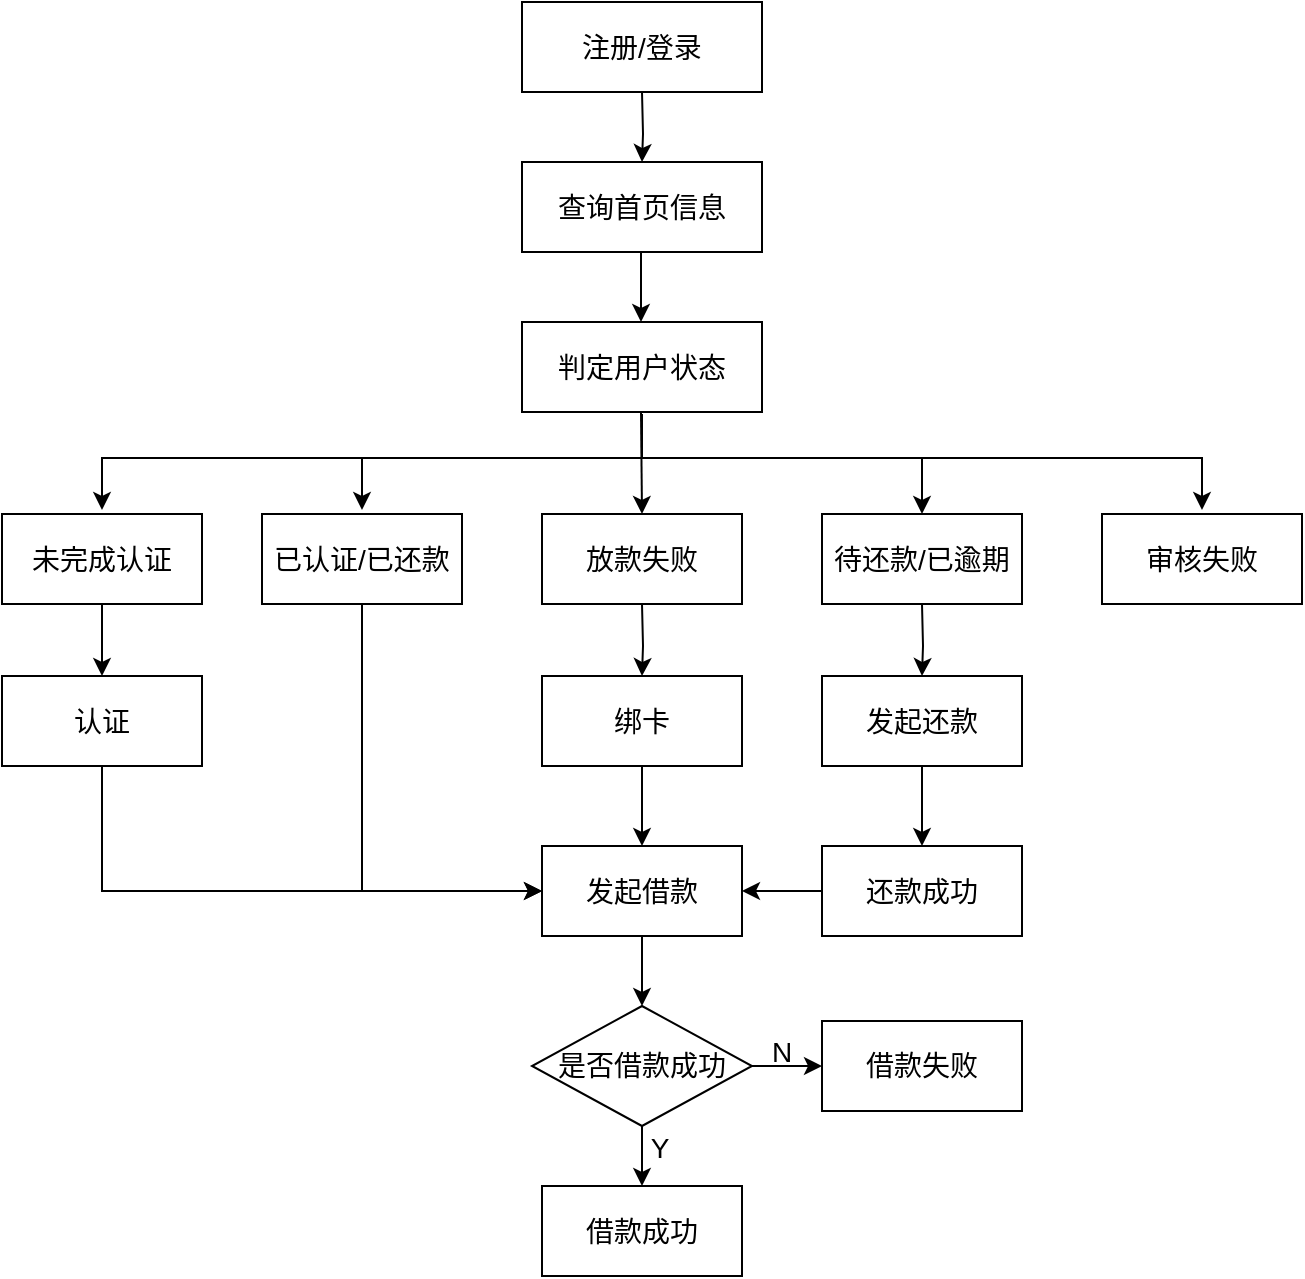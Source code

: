<mxfile version="14.4.3" type="github"><diagram id="9VfGi0M-vUkc5wctrXRB" name="Page-1"><mxGraphModel dx="1550" dy="779" grid="1" gridSize="10" guides="1" tooltips="1" connect="1" arrows="1" fold="1" page="1" pageScale="1" pageWidth="827" pageHeight="1169" math="0" shadow="0"><root><mxCell id="0"/><mxCell id="1" parent="0"/><mxCell id="tcd5CJy4pc9Gj_Emwvh2-130" value="" style="group" vertex="1" connectable="0" parent="1"><mxGeometry x="80" y="70" width="650" height="637" as="geometry"/></mxCell><mxCell id="tcd5CJy4pc9Gj_Emwvh2-94" value="" style="edgeStyle=orthogonalEdgeStyle;rounded=0;orthogonalLoop=1;jettySize=auto;html=1;fontSize=14;" edge="1" parent="tcd5CJy4pc9Gj_Emwvh2-130" target="tcd5CJy4pc9Gj_Emwvh2-95"><mxGeometry relative="1" as="geometry"><mxPoint x="320" y="45" as="sourcePoint"/></mxGeometry></mxCell><mxCell id="tcd5CJy4pc9Gj_Emwvh2-95" value="查询首页信息" style="rounded=0;whiteSpace=wrap;html=1;fontSize=14;" vertex="1" parent="tcd5CJy4pc9Gj_Emwvh2-130"><mxGeometry x="260" y="80" width="120" height="45" as="geometry"/></mxCell><mxCell id="tcd5CJy4pc9Gj_Emwvh2-96" value="判定用户状态" style="rounded=0;whiteSpace=wrap;html=1;fontSize=14;" vertex="1" parent="tcd5CJy4pc9Gj_Emwvh2-130"><mxGeometry x="260" y="160" width="120" height="45" as="geometry"/></mxCell><mxCell id="tcd5CJy4pc9Gj_Emwvh2-97" value="" style="edgeStyle=orthogonalEdgeStyle;rounded=0;orthogonalLoop=1;jettySize=auto;html=1;fontSize=14;" edge="1" parent="tcd5CJy4pc9Gj_Emwvh2-130"><mxGeometry relative="1" as="geometry"><mxPoint x="319.5" y="125" as="sourcePoint"/><mxPoint x="319.5" y="160" as="targetPoint"/></mxGeometry></mxCell><mxCell id="tcd5CJy4pc9Gj_Emwvh2-98" value="" style="edgeStyle=orthogonalEdgeStyle;rounded=0;orthogonalLoop=1;jettySize=auto;html=1;fontSize=14;entryX=0.5;entryY=0;entryDx=0;entryDy=0;" edge="1" parent="tcd5CJy4pc9Gj_Emwvh2-130" target="tcd5CJy4pc9Gj_Emwvh2-105"><mxGeometry relative="1" as="geometry"><mxPoint x="319.5" y="205" as="sourcePoint"/><mxPoint x="239.5" y="210" as="targetPoint"/></mxGeometry></mxCell><mxCell id="tcd5CJy4pc9Gj_Emwvh2-99" value="注册/登录" style="rounded=0;whiteSpace=wrap;html=1;fontSize=14;" vertex="1" parent="tcd5CJy4pc9Gj_Emwvh2-130"><mxGeometry x="260" width="120" height="45" as="geometry"/></mxCell><mxCell id="tcd5CJy4pc9Gj_Emwvh2-100" value="" style="edgeStyle=orthogonalEdgeStyle;rounded=0;orthogonalLoop=1;jettySize=auto;html=1;" edge="1" parent="tcd5CJy4pc9Gj_Emwvh2-130" source="tcd5CJy4pc9Gj_Emwvh2-101"><mxGeometry relative="1" as="geometry"><mxPoint x="320" y="502" as="targetPoint"/></mxGeometry></mxCell><mxCell id="tcd5CJy4pc9Gj_Emwvh2-101" value="发起借款" style="whiteSpace=wrap;html=1;fontSize=14;" vertex="1" parent="tcd5CJy4pc9Gj_Emwvh2-130"><mxGeometry x="270" y="422" width="100" height="45" as="geometry"/></mxCell><mxCell id="tcd5CJy4pc9Gj_Emwvh2-102" value="未完成认证" style="whiteSpace=wrap;html=1;fontSize=14;" vertex="1" parent="tcd5CJy4pc9Gj_Emwvh2-130"><mxGeometry y="256" width="100" height="45" as="geometry"/></mxCell><mxCell id="tcd5CJy4pc9Gj_Emwvh2-103" value="" style="edgeStyle=orthogonalEdgeStyle;rounded=0;orthogonalLoop=1;jettySize=auto;html=1;fontSize=14;entryX=0;entryY=0.5;entryDx=0;entryDy=0;exitX=0.5;exitY=1;exitDx=0;exitDy=0;" edge="1" parent="tcd5CJy4pc9Gj_Emwvh2-130" source="tcd5CJy4pc9Gj_Emwvh2-104" target="tcd5CJy4pc9Gj_Emwvh2-101"><mxGeometry relative="1" as="geometry"><mxPoint x="100" y="343.5" as="targetPoint"/></mxGeometry></mxCell><mxCell id="tcd5CJy4pc9Gj_Emwvh2-104" value="已认证/已还款" style="whiteSpace=wrap;html=1;fontSize=14;" vertex="1" parent="tcd5CJy4pc9Gj_Emwvh2-130"><mxGeometry x="130" y="256" width="100" height="45" as="geometry"/></mxCell><mxCell id="tcd5CJy4pc9Gj_Emwvh2-105" value="&lt;span&gt;放款失败&lt;/span&gt;" style="whiteSpace=wrap;html=1;fontSize=14;" vertex="1" parent="tcd5CJy4pc9Gj_Emwvh2-130"><mxGeometry x="270" y="256" width="100" height="45" as="geometry"/></mxCell><mxCell id="tcd5CJy4pc9Gj_Emwvh2-106" value="" style="edgeStyle=orthogonalEdgeStyle;rounded=0;orthogonalLoop=1;jettySize=auto;html=1;" edge="1" parent="tcd5CJy4pc9Gj_Emwvh2-130" target="tcd5CJy4pc9Gj_Emwvh2-117"><mxGeometry relative="1" as="geometry"><mxPoint x="320" y="301" as="sourcePoint"/></mxGeometry></mxCell><mxCell id="tcd5CJy4pc9Gj_Emwvh2-107" value="待还款/已逾期" style="whiteSpace=wrap;html=1;fontSize=14;" vertex="1" parent="tcd5CJy4pc9Gj_Emwvh2-130"><mxGeometry x="410" y="256" width="100" height="45" as="geometry"/></mxCell><mxCell id="tcd5CJy4pc9Gj_Emwvh2-108" value="审核失败" style="whiteSpace=wrap;html=1;fontSize=14;" vertex="1" parent="tcd5CJy4pc9Gj_Emwvh2-130"><mxGeometry x="550" y="256" width="100" height="45" as="geometry"/></mxCell><mxCell id="tcd5CJy4pc9Gj_Emwvh2-109" value="" style="edgeStyle=orthogonalEdgeStyle;rounded=0;orthogonalLoop=1;jettySize=auto;html=1;fontSize=14;" edge="1" parent="tcd5CJy4pc9Gj_Emwvh2-130"><mxGeometry relative="1" as="geometry"><mxPoint x="320" y="206" as="sourcePoint"/><mxPoint x="600" y="254" as="targetPoint"/><Array as="points"><mxPoint x="320" y="228"/><mxPoint x="600" y="228"/><mxPoint x="600" y="254"/></Array></mxGeometry></mxCell><mxCell id="tcd5CJy4pc9Gj_Emwvh2-110" value="" style="edgeStyle=orthogonalEdgeStyle;rounded=0;orthogonalLoop=1;jettySize=auto;html=1;fontSize=14;entryX=0.5;entryY=0;entryDx=0;entryDy=0;" edge="1" parent="tcd5CJy4pc9Gj_Emwvh2-130" target="tcd5CJy4pc9Gj_Emwvh2-107"><mxGeometry relative="1" as="geometry"><mxPoint x="320" y="206" as="sourcePoint"/><mxPoint x="360" y="224" as="targetPoint"/><Array as="points"><mxPoint x="320" y="228"/><mxPoint x="460" y="228"/></Array></mxGeometry></mxCell><mxCell id="tcd5CJy4pc9Gj_Emwvh2-111" value="" style="edgeStyle=orthogonalEdgeStyle;rounded=0;orthogonalLoop=1;jettySize=auto;html=1;fontSize=14;" edge="1" parent="tcd5CJy4pc9Gj_Emwvh2-130"><mxGeometry relative="1" as="geometry"><mxPoint x="320" y="206" as="sourcePoint"/><mxPoint x="180" y="254" as="targetPoint"/><Array as="points"><mxPoint x="320" y="228"/><mxPoint x="180" y="228"/><mxPoint x="180" y="254"/></Array></mxGeometry></mxCell><mxCell id="tcd5CJy4pc9Gj_Emwvh2-112" value="" style="edgeStyle=orthogonalEdgeStyle;rounded=0;orthogonalLoop=1;jettySize=auto;html=1;fontSize=14;" edge="1" parent="tcd5CJy4pc9Gj_Emwvh2-130"><mxGeometry relative="1" as="geometry"><mxPoint x="320" y="206" as="sourcePoint"/><mxPoint x="50" y="254" as="targetPoint"/><Array as="points"><mxPoint x="320" y="228"/><mxPoint x="50" y="228"/><mxPoint x="50" y="254"/></Array></mxGeometry></mxCell><mxCell id="tcd5CJy4pc9Gj_Emwvh2-113" value="" style="edgeStyle=orthogonalEdgeStyle;rounded=0;orthogonalLoop=1;jettySize=auto;html=1;fontSize=14;entryX=0;entryY=0.5;entryDx=0;entryDy=0;exitX=0.5;exitY=1;exitDx=0;exitDy=0;" edge="1" parent="tcd5CJy4pc9Gj_Emwvh2-130" source="tcd5CJy4pc9Gj_Emwvh2-114" target="tcd5CJy4pc9Gj_Emwvh2-101"><mxGeometry relative="1" as="geometry"><mxPoint x="45.113" y="329.3" as="targetPoint"/></mxGeometry></mxCell><mxCell id="tcd5CJy4pc9Gj_Emwvh2-114" value="认证" style="whiteSpace=wrap;html=1;fontSize=14;" vertex="1" parent="tcd5CJy4pc9Gj_Emwvh2-130"><mxGeometry y="337" width="100" height="45" as="geometry"/></mxCell><mxCell id="tcd5CJy4pc9Gj_Emwvh2-115" value="" style="edgeStyle=orthogonalEdgeStyle;rounded=0;orthogonalLoop=1;jettySize=auto;html=1;" edge="1" parent="tcd5CJy4pc9Gj_Emwvh2-130" source="tcd5CJy4pc9Gj_Emwvh2-102" target="tcd5CJy4pc9Gj_Emwvh2-114"><mxGeometry relative="1" as="geometry"/></mxCell><mxCell id="tcd5CJy4pc9Gj_Emwvh2-116" value="" style="edgeStyle=orthogonalEdgeStyle;rounded=0;orthogonalLoop=1;jettySize=auto;html=1;fontSize=14;" edge="1" parent="tcd5CJy4pc9Gj_Emwvh2-130" source="tcd5CJy4pc9Gj_Emwvh2-117" target="tcd5CJy4pc9Gj_Emwvh2-101"><mxGeometry relative="1" as="geometry"/></mxCell><mxCell id="tcd5CJy4pc9Gj_Emwvh2-117" value="绑卡" style="whiteSpace=wrap;html=1;fontSize=14;" vertex="1" parent="tcd5CJy4pc9Gj_Emwvh2-130"><mxGeometry x="270" y="337" width="100" height="45" as="geometry"/></mxCell><mxCell id="tcd5CJy4pc9Gj_Emwvh2-118" value="" style="edgeStyle=orthogonalEdgeStyle;rounded=0;orthogonalLoop=1;jettySize=auto;html=1;" edge="1" parent="tcd5CJy4pc9Gj_Emwvh2-130" target="tcd5CJy4pc9Gj_Emwvh2-119"><mxGeometry relative="1" as="geometry"><mxPoint x="460" y="301" as="sourcePoint"/></mxGeometry></mxCell><mxCell id="tcd5CJy4pc9Gj_Emwvh2-119" value="发起还款" style="whiteSpace=wrap;html=1;fontSize=14;" vertex="1" parent="tcd5CJy4pc9Gj_Emwvh2-130"><mxGeometry x="410" y="337" width="100" height="45" as="geometry"/></mxCell><mxCell id="tcd5CJy4pc9Gj_Emwvh2-120" value="" style="edgeStyle=orthogonalEdgeStyle;rounded=0;orthogonalLoop=1;jettySize=auto;html=1;fontSize=14;" edge="1" parent="tcd5CJy4pc9Gj_Emwvh2-130" source="tcd5CJy4pc9Gj_Emwvh2-121" target="tcd5CJy4pc9Gj_Emwvh2-101"><mxGeometry relative="1" as="geometry"/></mxCell><mxCell id="tcd5CJy4pc9Gj_Emwvh2-121" value="还款成功" style="whiteSpace=wrap;html=1;fontSize=14;" vertex="1" parent="tcd5CJy4pc9Gj_Emwvh2-130"><mxGeometry x="410" y="422" width="100" height="45" as="geometry"/></mxCell><mxCell id="tcd5CJy4pc9Gj_Emwvh2-122" value="" style="edgeStyle=orthogonalEdgeStyle;rounded=0;orthogonalLoop=1;jettySize=auto;html=1;fontSize=14;" edge="1" parent="tcd5CJy4pc9Gj_Emwvh2-130" source="tcd5CJy4pc9Gj_Emwvh2-119" target="tcd5CJy4pc9Gj_Emwvh2-121"><mxGeometry relative="1" as="geometry"/></mxCell><mxCell id="tcd5CJy4pc9Gj_Emwvh2-123" value="借款成功" style="whiteSpace=wrap;html=1;fontSize=14;" vertex="1" parent="tcd5CJy4pc9Gj_Emwvh2-130"><mxGeometry x="270" y="592" width="100" height="45" as="geometry"/></mxCell><mxCell id="tcd5CJy4pc9Gj_Emwvh2-124" value="" style="edgeStyle=orthogonalEdgeStyle;rounded=0;orthogonalLoop=1;jettySize=auto;html=1;" edge="1" parent="tcd5CJy4pc9Gj_Emwvh2-130" source="tcd5CJy4pc9Gj_Emwvh2-125"><mxGeometry relative="1" as="geometry"><mxPoint x="320" y="592" as="targetPoint"/></mxGeometry></mxCell><mxCell id="tcd5CJy4pc9Gj_Emwvh2-125" value="是否借款成功" style="rhombus;whiteSpace=wrap;html=1;fontSize=14;" vertex="1" parent="tcd5CJy4pc9Gj_Emwvh2-130"><mxGeometry x="265" y="502" width="110" height="60" as="geometry"/></mxCell><mxCell id="tcd5CJy4pc9Gj_Emwvh2-126" value="借款失败" style="whiteSpace=wrap;html=1;fontSize=14;" vertex="1" parent="tcd5CJy4pc9Gj_Emwvh2-130"><mxGeometry x="410" y="509.5" width="100" height="45" as="geometry"/></mxCell><mxCell id="tcd5CJy4pc9Gj_Emwvh2-127" value="" style="edgeStyle=orthogonalEdgeStyle;rounded=0;orthogonalLoop=1;jettySize=auto;html=1;" edge="1" parent="tcd5CJy4pc9Gj_Emwvh2-130" source="tcd5CJy4pc9Gj_Emwvh2-125" target="tcd5CJy4pc9Gj_Emwvh2-126"><mxGeometry relative="1" as="geometry"/></mxCell><mxCell id="tcd5CJy4pc9Gj_Emwvh2-128" value="N" style="text;html=1;strokeColor=none;fillColor=none;align=center;verticalAlign=middle;whiteSpace=wrap;rounded=0;fontSize=14;" vertex="1" parent="tcd5CJy4pc9Gj_Emwvh2-130"><mxGeometry x="370" y="515" width="40" height="20" as="geometry"/></mxCell><mxCell id="tcd5CJy4pc9Gj_Emwvh2-129" value="Y" style="text;html=1;strokeColor=none;fillColor=none;align=center;verticalAlign=middle;whiteSpace=wrap;rounded=0;fontSize=14;" vertex="1" parent="tcd5CJy4pc9Gj_Emwvh2-130"><mxGeometry x="309" y="563" width="40" height="20" as="geometry"/></mxCell></root></mxGraphModel></diagram></mxfile>